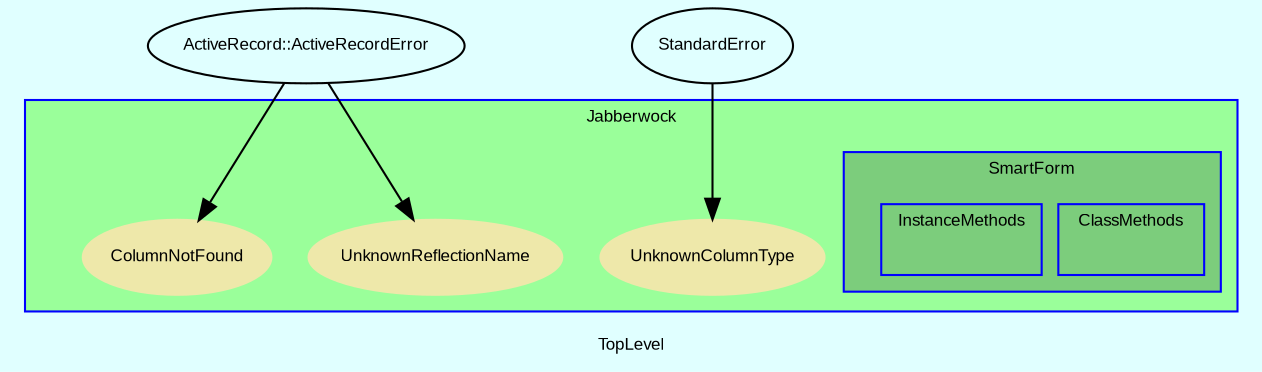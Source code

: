 digraph TopLevel {
    compound = true
    bgcolor = lightcyan1
    fontname = Arial
    fontsize = 8
    label = "TopLevel"
    node [
        fontname = Arial,
        fontsize = 8,
        color = black
    ]

    ActiveRecord__ActiveRecordError [
        URL = "classes/ActiveRecord/ActiveRecordError.html",
        label = "ActiveRecord::ActiveRecordError"
    ]

    ActiveRecord__ActiveRecordError -> Jabberwock__UnknownReflectionName [

    ]

    StandardError [
        URL = "classes/StandardError.html",
        label = "StandardError"
    ]

    StandardError -> Jabberwock__UnknownColumnType [

    ]

    ActiveRecord__ActiveRecordError -> Jabberwock__ColumnNotFound [

    ]

    subgraph cluster_Jabberwock {
        fillcolor = palegreen1
        URL = "classes/Jabberwock.html"
        fontname = Arial
        color = blue
        label = "Jabberwock"
        style = filled
        Jabberwock [
            shape = plaintext,
            height = 0.01,
            width = 0.01,
            label = ""
        ]

        Jabberwock__UnknownReflectionName [
            fontcolor = black,
            URL = "classes/Jabberwock/UnknownReflectionName.html",
            shape = ellipse,
            color = palegoldenrod,
            style = filled,
            label = "UnknownReflectionName"
        ]

        Jabberwock__UnknownColumnType [
            fontcolor = black,
            URL = "classes/Jabberwock/UnknownColumnType.html",
            shape = ellipse,
            color = palegoldenrod,
            style = filled,
            label = "UnknownColumnType"
        ]

        Jabberwock__ColumnNotFound [
            fontcolor = black,
            URL = "classes/Jabberwock/ColumnNotFound.html",
            shape = ellipse,
            color = palegoldenrod,
            style = filled,
            label = "ColumnNotFound"
        ]

        subgraph cluster_Jabberwock__SmartForm {
            fillcolor = palegreen3
            URL = "classes/Jabberwock/SmartForm.html"
            fontname = Arial
            color = blue
            label = "SmartForm"
            style = filled
            Jabberwock__SmartForm [
                shape = plaintext,
                height = 0.01,
                width = 0.01,
                label = ""
            ]

            subgraph cluster_Jabberwock__SmartForm__ClassMethods {
                fillcolor = palegreen3
                URL = "classes/Jabberwock/SmartForm/ClassMethods.html"
                fontname = Arial
                color = blue
                label = "ClassMethods"
                style = filled
                Jabberwock__SmartForm__ClassMethods [
                    shape = plaintext,
                    height = 0.01,
                    width = 0.75,
                    label = ""
                ]

            }

            subgraph cluster_Jabberwock__SmartForm__InstanceMethods {
                fillcolor = palegreen3
                URL = "classes/Jabberwock/SmartForm/InstanceMethods.html"
                fontname = Arial
                color = blue
                label = "InstanceMethods"
                style = filled
                Jabberwock__SmartForm__InstanceMethods [
                    shape = plaintext,
                    height = 0.01,
                    width = 0.75,
                    label = ""
                ]

            }

        }

    }

}

